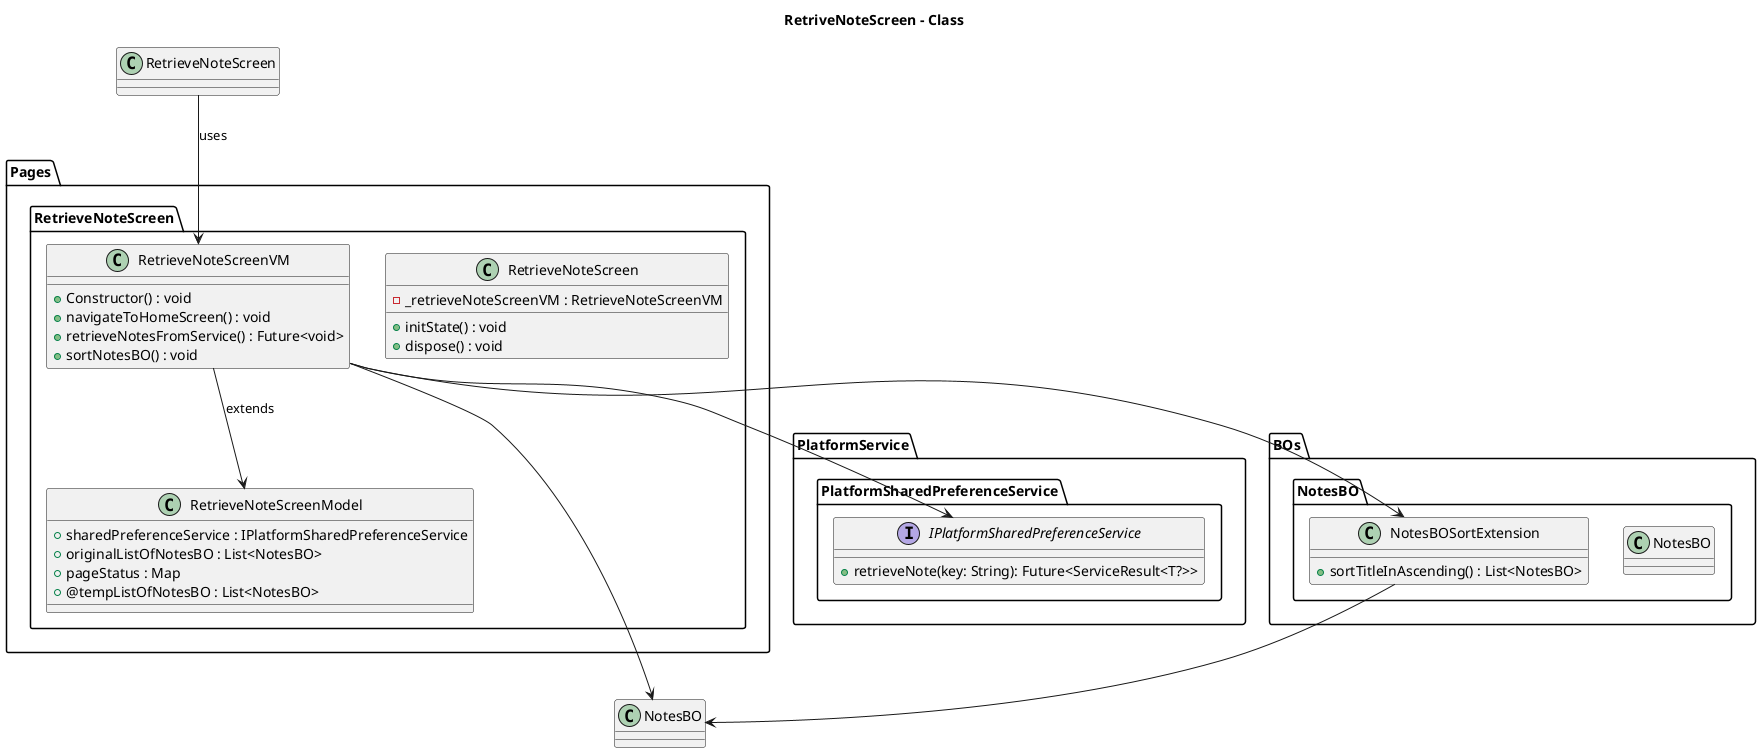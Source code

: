 @startuml RetriveNoteScreen - Class
title RetriveNoteScreen - Class 
package Pages{
    package RetrieveNoteScreen{
        class RetrieveNoteScreen{
            - _retrieveNoteScreenVM : RetrieveNoteScreenVM
            + initState() : void
            + dispose() : void
        }
        class RetrieveNoteScreenVM{
            + Constructor() : void 
            + navigateToHomeScreen() : void
            + retrieveNotesFromService() : Future<void>
            + sortNotesBO() : void
        }
        class RetrieveNoteScreenModel{
            + sharedPreferenceService : IPlatformSharedPreferenceService
            + originalListOfNotesBO : List<NotesBO>
            + pageStatus : Map 
            + @tempListOfNotesBO : List<NotesBO>
        }
    }
}
package PlatformService{
    package PlatformSharedPreferenceService{
        interface IPlatformSharedPreferenceService{
            + retrieveNote(key: String): Future<ServiceResult<T?>>
        }
    }
}

package BOs{
    package NotesBO{
        class NotesBO{
        }
        class NotesBOSortExtension{
            + sortTitleInAscending() : List<NotesBO>
        }
    }
}
RetrieveNoteScreen --> RetrieveNoteScreenVM : uses
RetrieveNoteScreenVM --> RetrieveNoteScreenModel : extends
RetrieveNoteScreenVM --> IPlatformSharedPreferenceService 
RetrieveNoteScreenVM --> NotesBOSortExtension 
NotesBOSortExtension --> NotesBO
RetrieveNoteScreenVM --> NotesBO 


